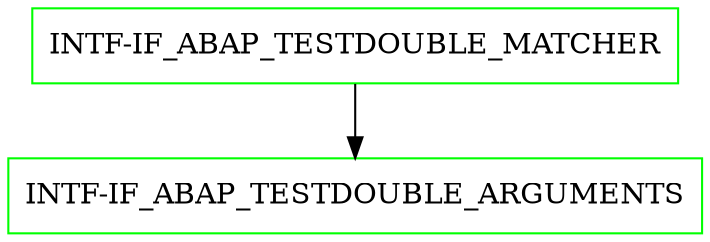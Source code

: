 digraph G {
  "INTF-IF_ABAP_TESTDOUBLE_MATCHER" [shape=box,color=green];
  "INTF-IF_ABAP_TESTDOUBLE_ARGUMENTS" [shape=box,color=green,URL="./INTF_IF_ABAP_TESTDOUBLE_ARGUMENTS.html"];
  "INTF-IF_ABAP_TESTDOUBLE_MATCHER" -> "INTF-IF_ABAP_TESTDOUBLE_ARGUMENTS";
}
